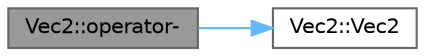 digraph "Vec2::operator-"
{
 // LATEX_PDF_SIZE
  bgcolor="transparent";
  edge [fontname=Helvetica,fontsize=10,labelfontname=Helvetica,labelfontsize=10];
  node [fontname=Helvetica,fontsize=10,shape=box,height=0.2,width=0.4];
  rankdir="LR";
  Node1 [id="Node000001",label="Vec2::operator-",height=0.2,width=0.4,color="gray40", fillcolor="grey60", style="filled", fontcolor="black",tooltip=" "];
  Node1 -> Node2 [id="edge2_Node000001_Node000002",color="steelblue1",style="solid",tooltip=" "];
  Node2 [id="Node000002",label="Vec2::Vec2",height=0.2,width=0.4,color="grey40", fillcolor="white", style="filled",URL="$class_vec2.html#ab44c734ac1b44d99cd27e6e5e9068f4f",tooltip=" "];
}
